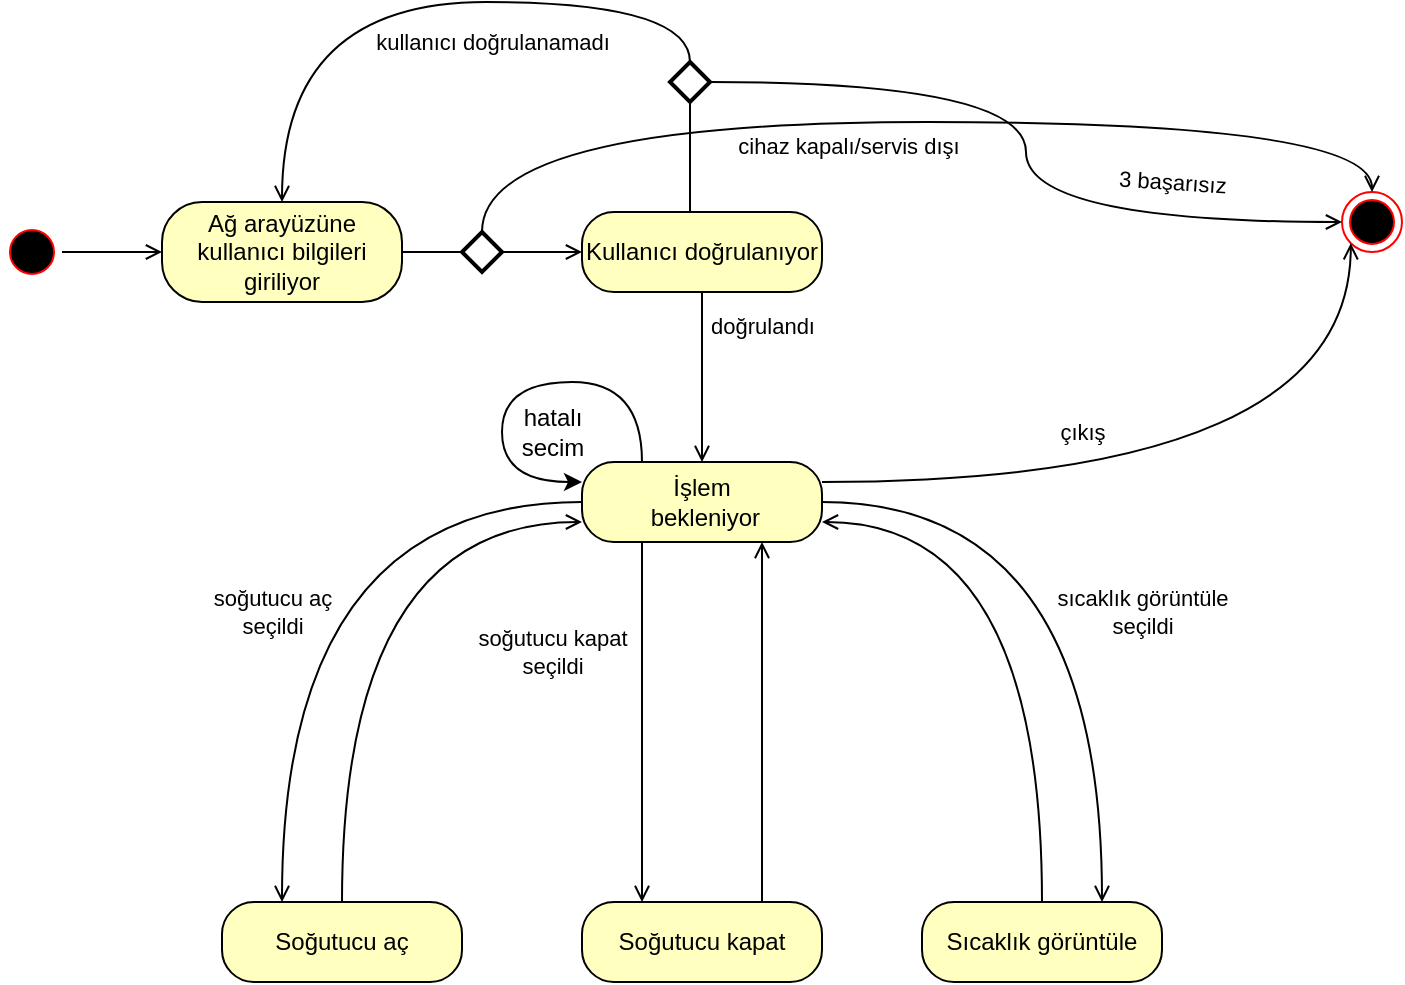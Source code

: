 <mxfile version="14.5.10" type="device"><diagram id="yXMMqckOdaxHsxDlKdsY" name="Page-1"><mxGraphModel dx="1422" dy="705" grid="1" gridSize="10" guides="1" tooltips="1" connect="1" arrows="1" fold="1" page="1" pageScale="1" pageWidth="827" pageHeight="1169" math="0" shadow="0"><root><mxCell id="0"/><mxCell id="1" parent="0"/><mxCell id="1nxvcVUcwZ_YoWGmpigX-57" style="edgeStyle=none;rounded=0;sketch=0;orthogonalLoop=1;jettySize=auto;html=1;exitX=1;exitY=0.5;exitDx=0;exitDy=0;fontSize=11;endArrow=open;endFill=0;strokeColor=#000000;" parent="1" source="1nxvcVUcwZ_YoWGmpigX-1" target="1nxvcVUcwZ_YoWGmpigX-5" edge="1"><mxGeometry relative="1" as="geometry"/></mxCell><mxCell id="1nxvcVUcwZ_YoWGmpigX-1" value="" style="ellipse;html=1;shape=startState;fillColor=#000000;strokeColor=#ff0000;" parent="1" vertex="1"><mxGeometry x="80" y="140" width="30" height="30" as="geometry"/></mxCell><mxCell id="1nxvcVUcwZ_YoWGmpigX-60" style="edgeStyle=none;rounded=0;sketch=0;orthogonalLoop=1;jettySize=auto;html=1;exitX=1;exitY=0.5;exitDx=0;exitDy=0;entryX=0;entryY=0.5;entryDx=0;entryDy=0;fontSize=11;endArrow=open;endFill=0;strokeColor=#000000;startArrow=none;" parent="1" source="1nxvcVUcwZ_YoWGmpigX-105" target="1nxvcVUcwZ_YoWGmpigX-59" edge="1"><mxGeometry relative="1" as="geometry"/></mxCell><mxCell id="1nxvcVUcwZ_YoWGmpigX-5" value="Ağ arayüzüne kullanıcı bilgileri giriliyor" style="rounded=1;whiteSpace=wrap;html=1;arcSize=40;fontColor=#000000;fillColor=#ffffc0;" parent="1" vertex="1"><mxGeometry x="160" y="130" width="120" height="50" as="geometry"/></mxCell><mxCell id="1nxvcVUcwZ_YoWGmpigX-58" value="" style="ellipse;html=1;shape=endState;fillColor=#000000;strokeColor=#ff0000;fontSize=11;" parent="1" vertex="1"><mxGeometry x="750" y="125" width="30" height="30" as="geometry"/></mxCell><mxCell id="1nxvcVUcwZ_YoWGmpigX-63" style="edgeStyle=orthogonalEdgeStyle;rounded=0;sketch=0;orthogonalLoop=1;jettySize=auto;html=1;entryX=0;entryY=0.5;entryDx=0;entryDy=0;fontSize=11;endArrow=open;endFill=0;strokeColor=#000000;exitX=1;exitY=0.5;exitDx=0;exitDy=0;exitPerimeter=0;curved=1;" parent="1" source="1nxvcVUcwZ_YoWGmpigX-65" target="1nxvcVUcwZ_YoWGmpigX-58" edge="1"><mxGeometry relative="1" as="geometry"><mxPoint x="500" y="90" as="sourcePoint"/></mxGeometry></mxCell><mxCell id="1nxvcVUcwZ_YoWGmpigX-69" style="edgeStyle=orthogonalEdgeStyle;curved=1;rounded=0;sketch=0;orthogonalLoop=1;jettySize=auto;html=1;exitX=0.5;exitY=0;exitDx=0;exitDy=0;entryX=0.5;entryY=0;entryDx=0;entryDy=0;fontSize=11;endArrow=open;endFill=0;strokeColor=#000000;startArrow=none;" parent="1" source="1nxvcVUcwZ_YoWGmpigX-65" target="1nxvcVUcwZ_YoWGmpigX-5" edge="1"><mxGeometry relative="1" as="geometry"><Array as="points"><mxPoint x="424" y="30"/><mxPoint x="220" y="30"/></Array></mxGeometry></mxCell><mxCell id="1nxvcVUcwZ_YoWGmpigX-74" style="rounded=0;sketch=0;orthogonalLoop=1;jettySize=auto;html=1;exitX=0.5;exitY=1;exitDx=0;exitDy=0;entryX=0.5;entryY=0;entryDx=0;entryDy=0;fontSize=11;endArrow=open;endFill=0;strokeColor=#000000;edgeStyle=orthogonalEdgeStyle;curved=1;" parent="1" source="1nxvcVUcwZ_YoWGmpigX-59" target="1nxvcVUcwZ_YoWGmpigX-72" edge="1"><mxGeometry relative="1" as="geometry"/></mxCell><mxCell id="1nxvcVUcwZ_YoWGmpigX-59" value="Kullanıcı doğrulanıyor" style="rounded=1;whiteSpace=wrap;html=1;arcSize=40;fontColor=#000000;fillColor=#ffffc0;" parent="1" vertex="1"><mxGeometry x="370" y="135" width="120" height="40" as="geometry"/></mxCell><mxCell id="1nxvcVUcwZ_YoWGmpigX-62" value="kullanıcı doğrulanamadı" style="text;html=1;align=center;verticalAlign=middle;resizable=0;points=[];autosize=1;strokeColor=none;fontSize=11;" parent="1" vertex="1"><mxGeometry x="260" y="40" width="130" height="20" as="geometry"/></mxCell><mxCell id="1nxvcVUcwZ_YoWGmpigX-64" value="3 başarısız" style="text;html=1;align=center;verticalAlign=middle;resizable=0;points=[];autosize=1;strokeColor=none;fontSize=11;rotation=3.7;" parent="1" vertex="1"><mxGeometry x="630" y="110" width="70" height="20" as="geometry"/></mxCell><mxCell id="1nxvcVUcwZ_YoWGmpigX-71" style="edgeStyle=orthogonalEdgeStyle;curved=1;rounded=0;sketch=0;orthogonalLoop=1;jettySize=auto;html=1;exitX=0.5;exitY=1;exitDx=0;exitDy=0;exitPerimeter=0;entryX=0.45;entryY=0;entryDx=0;entryDy=0;entryPerimeter=0;fontSize=11;endArrow=none;endFill=0;strokeColor=#000000;" parent="1" source="1nxvcVUcwZ_YoWGmpigX-65" target="1nxvcVUcwZ_YoWGmpigX-59" edge="1"><mxGeometry relative="1" as="geometry"/></mxCell><mxCell id="1nxvcVUcwZ_YoWGmpigX-65" value="" style="strokeWidth=2;html=1;shape=mxgraph.flowchart.decision;whiteSpace=wrap;fontSize=11;fillColor=#ffffff;gradientColor=none;" parent="1" vertex="1"><mxGeometry x="414" y="60" width="20" height="20" as="geometry"/></mxCell><mxCell id="1nxvcVUcwZ_YoWGmpigX-76" style="edgeStyle=orthogonalEdgeStyle;curved=1;rounded=0;sketch=0;orthogonalLoop=1;jettySize=auto;html=1;exitX=1;exitY=0.25;exitDx=0;exitDy=0;entryX=0;entryY=1;entryDx=0;entryDy=0;fontSize=11;endArrow=open;endFill=0;strokeColor=#000000;" parent="1" source="1nxvcVUcwZ_YoWGmpigX-72" target="1nxvcVUcwZ_YoWGmpigX-58" edge="1"><mxGeometry relative="1" as="geometry"/></mxCell><mxCell id="1nxvcVUcwZ_YoWGmpigX-112" style="edgeStyle=orthogonalEdgeStyle;curved=1;rounded=0;sketch=0;orthogonalLoop=1;jettySize=auto;html=1;exitX=0;exitY=0.5;exitDx=0;exitDy=0;entryX=0.25;entryY=0;entryDx=0;entryDy=0;fontSize=11;endArrow=open;endFill=0;strokeColor=#000000;" parent="1" source="1nxvcVUcwZ_YoWGmpigX-72" target="1nxvcVUcwZ_YoWGmpigX-89" edge="1"><mxGeometry relative="1" as="geometry"/></mxCell><mxCell id="1nxvcVUcwZ_YoWGmpigX-114" style="edgeStyle=orthogonalEdgeStyle;curved=1;rounded=0;sketch=0;orthogonalLoop=1;jettySize=auto;html=1;exitX=0.25;exitY=1;exitDx=0;exitDy=0;entryX=0.25;entryY=0;entryDx=0;entryDy=0;fontSize=11;endArrow=open;endFill=0;strokeColor=#000000;" parent="1" source="1nxvcVUcwZ_YoWGmpigX-72" target="1nxvcVUcwZ_YoWGmpigX-90" edge="1"><mxGeometry relative="1" as="geometry"/></mxCell><mxCell id="1nxvcVUcwZ_YoWGmpigX-116" style="edgeStyle=orthogonalEdgeStyle;curved=1;rounded=0;sketch=0;orthogonalLoop=1;jettySize=auto;html=1;exitX=1;exitY=0.5;exitDx=0;exitDy=0;entryX=0.75;entryY=0;entryDx=0;entryDy=0;fontSize=11;endArrow=open;endFill=0;strokeColor=#000000;" parent="1" source="1nxvcVUcwZ_YoWGmpigX-72" target="1nxvcVUcwZ_YoWGmpigX-93" edge="1"><mxGeometry relative="1" as="geometry"/></mxCell><mxCell id="1nxvcVUcwZ_YoWGmpigX-72" value="İşlem&lt;br&gt;&amp;nbsp;bekleniyor" style="rounded=1;whiteSpace=wrap;html=1;arcSize=40;fontColor=#000000;fillColor=#ffffc0;" parent="1" vertex="1"><mxGeometry x="370" y="260" width="120" height="40" as="geometry"/></mxCell><mxCell id="1nxvcVUcwZ_YoWGmpigX-75" value="doğrulandı" style="text;html=1;align=center;verticalAlign=middle;resizable=0;points=[];autosize=1;strokeColor=none;fontSize=11;" parent="1" vertex="1"><mxGeometry x="425" y="182" width="70" height="20" as="geometry"/></mxCell><mxCell id="1nxvcVUcwZ_YoWGmpigX-77" value="çıkış" style="text;html=1;align=center;verticalAlign=middle;resizable=0;points=[];autosize=1;strokeColor=none;fontSize=11;" parent="1" vertex="1"><mxGeometry x="600" y="235" width="40" height="20" as="geometry"/></mxCell><mxCell id="1nxvcVUcwZ_YoWGmpigX-86" value="soğutucu aç&lt;br&gt;seçildi" style="text;html=1;align=center;verticalAlign=middle;resizable=0;points=[];autosize=1;strokeColor=none;fontSize=11;" parent="1" vertex="1"><mxGeometry x="180" y="320" width="70" height="30" as="geometry"/></mxCell><mxCell id="1nxvcVUcwZ_YoWGmpigX-87" value="soğutucu kapat&lt;br&gt;seçildi" style="text;html=1;align=center;verticalAlign=middle;resizable=0;points=[];autosize=1;strokeColor=none;fontSize=11;" parent="1" vertex="1"><mxGeometry x="310" y="340" width="90" height="30" as="geometry"/></mxCell><mxCell id="1nxvcVUcwZ_YoWGmpigX-113" style="edgeStyle=orthogonalEdgeStyle;curved=1;rounded=0;sketch=0;orthogonalLoop=1;jettySize=auto;html=1;exitX=0.5;exitY=0;exitDx=0;exitDy=0;entryX=0;entryY=0.75;entryDx=0;entryDy=0;fontSize=11;endArrow=open;endFill=0;strokeColor=#000000;" parent="1" source="1nxvcVUcwZ_YoWGmpigX-89" target="1nxvcVUcwZ_YoWGmpigX-72" edge="1"><mxGeometry relative="1" as="geometry"/></mxCell><mxCell id="1nxvcVUcwZ_YoWGmpigX-89" value="Soğutucu aç" style="rounded=1;whiteSpace=wrap;html=1;arcSize=40;fontColor=#000000;fillColor=#ffffc0;" parent="1" vertex="1"><mxGeometry x="190" y="480" width="120" height="40" as="geometry"/></mxCell><mxCell id="1nxvcVUcwZ_YoWGmpigX-115" style="edgeStyle=orthogonalEdgeStyle;curved=1;rounded=0;sketch=0;orthogonalLoop=1;jettySize=auto;html=1;exitX=0.75;exitY=0;exitDx=0;exitDy=0;entryX=0.75;entryY=1;entryDx=0;entryDy=0;fontSize=11;endArrow=open;endFill=0;strokeColor=#000000;" parent="1" source="1nxvcVUcwZ_YoWGmpigX-90" target="1nxvcVUcwZ_YoWGmpigX-72" edge="1"><mxGeometry relative="1" as="geometry"/></mxCell><mxCell id="1nxvcVUcwZ_YoWGmpigX-90" value="Soğutucu kapat" style="rounded=1;whiteSpace=wrap;html=1;arcSize=40;fontColor=#000000;fillColor=#ffffc0;" parent="1" vertex="1"><mxGeometry x="370" y="480" width="120" height="40" as="geometry"/></mxCell><mxCell id="1nxvcVUcwZ_YoWGmpigX-117" style="edgeStyle=orthogonalEdgeStyle;curved=1;rounded=0;sketch=0;orthogonalLoop=1;jettySize=auto;html=1;exitX=0.5;exitY=0;exitDx=0;exitDy=0;entryX=1;entryY=0.75;entryDx=0;entryDy=0;fontSize=11;endArrow=open;endFill=0;strokeColor=#000000;" parent="1" source="1nxvcVUcwZ_YoWGmpigX-93" target="1nxvcVUcwZ_YoWGmpigX-72" edge="1"><mxGeometry relative="1" as="geometry"/></mxCell><mxCell id="1nxvcVUcwZ_YoWGmpigX-93" value="Sıcaklık görüntüle" style="rounded=1;whiteSpace=wrap;html=1;arcSize=40;fontColor=#000000;fillColor=#ffffc0;" parent="1" vertex="1"><mxGeometry x="540" y="480" width="120" height="40" as="geometry"/></mxCell><mxCell id="1nxvcVUcwZ_YoWGmpigX-104" value="sıcaklık görüntüle&lt;br&gt;seçildi" style="text;html=1;align=center;verticalAlign=middle;resizable=0;points=[];autosize=1;strokeColor=none;fontSize=11;" parent="1" vertex="1"><mxGeometry x="600" y="320" width="100" height="30" as="geometry"/></mxCell><mxCell id="1nxvcVUcwZ_YoWGmpigX-107" style="edgeStyle=orthogonalEdgeStyle;curved=1;rounded=0;sketch=0;orthogonalLoop=1;jettySize=auto;html=1;exitX=0.5;exitY=0;exitDx=0;exitDy=0;exitPerimeter=0;entryX=0.5;entryY=0;entryDx=0;entryDy=0;fontSize=11;endArrow=open;endFill=0;strokeColor=#000000;" parent="1" source="1nxvcVUcwZ_YoWGmpigX-105" target="1nxvcVUcwZ_YoWGmpigX-58" edge="1"><mxGeometry relative="1" as="geometry"><Array as="points"><mxPoint x="320" y="90"/><mxPoint x="765" y="90"/></Array></mxGeometry></mxCell><mxCell id="1nxvcVUcwZ_YoWGmpigX-105" value="" style="strokeWidth=2;html=1;shape=mxgraph.flowchart.decision;whiteSpace=wrap;fontSize=11;fillColor=#ffffff;gradientColor=none;" parent="1" vertex="1"><mxGeometry x="310" y="145" width="20" height="20" as="geometry"/></mxCell><mxCell id="1nxvcVUcwZ_YoWGmpigX-106" value="" style="edgeStyle=none;rounded=0;sketch=0;orthogonalLoop=1;jettySize=auto;html=1;exitX=1;exitY=0.5;exitDx=0;exitDy=0;entryX=0;entryY=0.5;entryDx=0;entryDy=0;fontSize=11;endArrow=none;endFill=0;strokeColor=#000000;" parent="1" source="1nxvcVUcwZ_YoWGmpigX-5" target="1nxvcVUcwZ_YoWGmpigX-105" edge="1"><mxGeometry relative="1" as="geometry"><mxPoint x="280" y="145" as="sourcePoint"/><mxPoint x="370" y="145" as="targetPoint"/></mxGeometry></mxCell><mxCell id="1nxvcVUcwZ_YoWGmpigX-108" value="cihaz kapalı/servis dışı" style="text;html=1;align=center;verticalAlign=middle;resizable=0;points=[];autosize=1;strokeColor=none;fontSize=11;rotation=0;" parent="1" vertex="1"><mxGeometry x="438" y="92" width="130" height="20" as="geometry"/></mxCell><mxCell id="P2Hxowcvs8bgnAHBVulO-3" style="edgeStyle=orthogonalEdgeStyle;curved=1;rounded=0;orthogonalLoop=1;jettySize=auto;html=1;exitX=0.25;exitY=0;exitDx=0;exitDy=0;entryX=0;entryY=0.25;entryDx=0;entryDy=0;" edge="1" parent="1" source="1nxvcVUcwZ_YoWGmpigX-72" target="1nxvcVUcwZ_YoWGmpigX-72"><mxGeometry relative="1" as="geometry"><Array as="points"><mxPoint x="400" y="220"/><mxPoint x="330" y="220"/><mxPoint x="330" y="270"/></Array></mxGeometry></mxCell><mxCell id="P2Hxowcvs8bgnAHBVulO-4" value="hatalı&lt;br&gt;secim" style="text;html=1;align=center;verticalAlign=middle;resizable=0;points=[];autosize=1;strokeColor=none;" vertex="1" parent="1"><mxGeometry x="330" y="230" width="50" height="30" as="geometry"/></mxCell></root></mxGraphModel></diagram></mxfile>